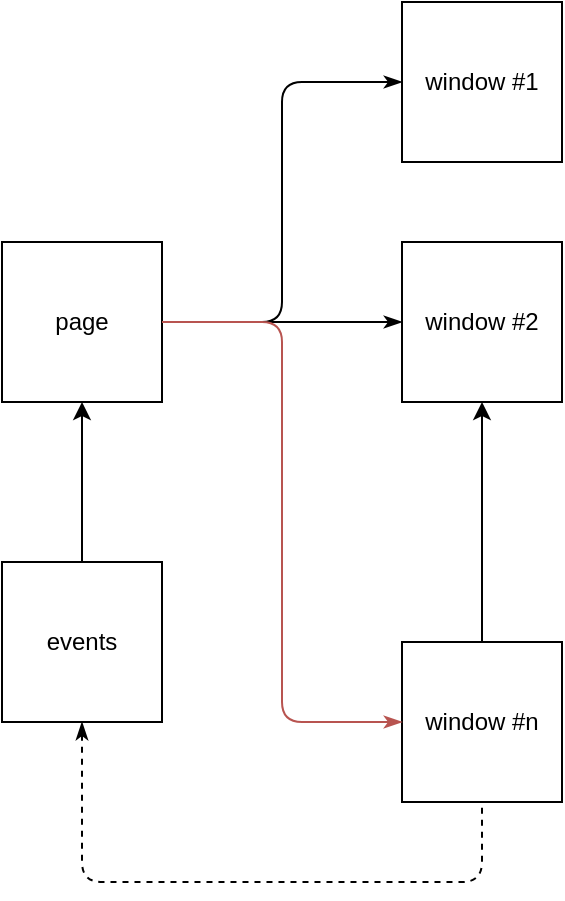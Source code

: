 <mxfile version="12.9.3" type="device" pages="7"><diagram id="G8vcTk5BjUk4kbiIvOx9" name="Page-1"><mxGraphModel dx="1960" dy="856" grid="1" gridSize="10" guides="1" tooltips="1" connect="1" arrows="1" fold="1" page="1" pageScale="1" pageWidth="1169" pageHeight="827" math="0" shadow="0"><root><mxCell id="0"/><mxCell id="1" parent="0"/><mxCell id="JCmR8FdSREj6CjzZf8rz-1" value="page" style="whiteSpace=wrap;html=1;aspect=fixed;" vertex="1" parent="1"><mxGeometry x="80" y="240" width="80" height="80" as="geometry"/></mxCell><mxCell id="JCmR8FdSREj6CjzZf8rz-2" value="window #1" style="whiteSpace=wrap;html=1;aspect=fixed;" vertex="1" parent="1"><mxGeometry x="280" y="120" width="80" height="80" as="geometry"/></mxCell><mxCell id="JCmR8FdSREj6CjzZf8rz-3" value="window #2" style="whiteSpace=wrap;html=1;aspect=fixed;" vertex="1" parent="1"><mxGeometry x="280" y="240" width="80" height="80" as="geometry"/></mxCell><mxCell id="JCmR8FdSREj6CjzZf8rz-4" value="window #n" style="whiteSpace=wrap;html=1;aspect=fixed;" vertex="1" parent="1"><mxGeometry x="280" y="440" width="80" height="80" as="geometry"/></mxCell><mxCell id="JCmR8FdSREj6CjzZf8rz-6" value="" style="endArrow=classicThin;html=1;rounded=1;edgeStyle=orthogonalEdgeStyle;entryX=0;entryY=0.5;entryDx=0;entryDy=0;endFill=1;" edge="1" parent="1" source="JCmR8FdSREj6CjzZf8rz-1" target="JCmR8FdSREj6CjzZf8rz-2"><mxGeometry width="50" height="50" relative="1" as="geometry"><mxPoint x="130" y="410" as="sourcePoint"/><mxPoint x="180" y="360" as="targetPoint"/></mxGeometry></mxCell><mxCell id="JCmR8FdSREj6CjzZf8rz-7" value="" style="endArrow=classicThin;html=1;rounded=1;edgeStyle=orthogonalEdgeStyle;endFill=1;" edge="1" parent="1" source="JCmR8FdSREj6CjzZf8rz-1" target="JCmR8FdSREj6CjzZf8rz-3"><mxGeometry width="50" height="50" relative="1" as="geometry"><mxPoint x="100" y="430" as="sourcePoint"/><mxPoint x="150" y="380" as="targetPoint"/></mxGeometry></mxCell><mxCell id="JCmR8FdSREj6CjzZf8rz-8" value="" style="endArrow=classicThin;html=1;rounded=1;edgeStyle=orthogonalEdgeStyle;entryX=0;entryY=0.5;entryDx=0;entryDy=0;targetPerimeterSpacing=0;fillColor=#f8cecc;strokeColor=#b85450;endFill=1;" edge="1" parent="1" source="JCmR8FdSREj6CjzZf8rz-1" target="JCmR8FdSREj6CjzZf8rz-4"><mxGeometry width="50" height="50" relative="1" as="geometry"><mxPoint x="130" y="440" as="sourcePoint"/><mxPoint x="180" y="390" as="targetPoint"/></mxGeometry></mxCell><mxCell id="JCmR8FdSREj6CjzZf8rz-11" value="" style="endArrow=classic;html=1;" edge="1" parent="1" source="JCmR8FdSREj6CjzZf8rz-4" target="JCmR8FdSREj6CjzZf8rz-3"><mxGeometry width="50" height="50" relative="1" as="geometry"><mxPoint x="490" y="500" as="sourcePoint"/><mxPoint x="540" y="450" as="targetPoint"/></mxGeometry></mxCell><mxCell id="JCmR8FdSREj6CjzZf8rz-12" value="events" style="whiteSpace=wrap;html=1;aspect=fixed;" vertex="1" parent="1"><mxGeometry x="80" y="400" width="80" height="80" as="geometry"/></mxCell><mxCell id="JCmR8FdSREj6CjzZf8rz-13" value="" style="endArrow=classic;html=1;" edge="1" parent="1" source="JCmR8FdSREj6CjzZf8rz-12" target="JCmR8FdSREj6CjzZf8rz-1"><mxGeometry width="50" height="50" relative="1" as="geometry"><mxPoint x="90" y="390" as="sourcePoint"/><mxPoint x="140" y="340" as="targetPoint"/></mxGeometry></mxCell><mxCell id="JCmR8FdSREj6CjzZf8rz-14" value="" style="endArrow=none;dashed=1;html=1;startArrow=classicThin;startFill=1;" edge="1" parent="1" source="JCmR8FdSREj6CjzZf8rz-12" target="JCmR8FdSREj6CjzZf8rz-4"><mxGeometry width="50" height="50" relative="1" as="geometry"><mxPoint x="190" y="630" as="sourcePoint"/><mxPoint x="240" y="580" as="targetPoint"/><Array as="points"><mxPoint x="120" y="560"/><mxPoint x="220" y="560"/><mxPoint x="320" y="560"/></Array></mxGeometry></mxCell></root></mxGraphModel></diagram><diagram id="1nfAGOGAfkArkhDzI4Ms" name="AndroidPage"><mxGraphModel dx="1866" dy="856" grid="1" gridSize="10" guides="1" tooltips="1" connect="1" arrows="1" fold="1" page="1" pageScale="1" pageWidth="1169" pageHeight="827" math="0" shadow="0"><root><mxCell id="OxYrePB3Nzv2EvFs5gno-0"/><mxCell id="OxYrePB3Nzv2EvFs5gno-1" parent="OxYrePB3Nzv2EvFs5gno-0"/><mxCell id="OxYrePB3Nzv2EvFs5gno-10" value="AndroidPage" style="swimlane;fontStyle=1;align=center;verticalAlign=top;childLayout=stackLayout;horizontal=1;startSize=26;horizontalStack=0;resizeParent=1;resizeParentMax=0;resizeLast=0;collapsible=1;marginBottom=0;" vertex="1" parent="OxYrePB3Nzv2EvFs5gno-1"><mxGeometry x="160" y="320" width="160" height="164" as="geometry"/></mxCell><mxCell id="ptaS6VfKsdQTIuskPQrb-10" value="- applicationView" style="text;strokeColor=none;fillColor=none;align=left;verticalAlign=top;spacingLeft=4;spacingRight=4;overflow=hidden;rotatable=0;points=[[0,0.5],[1,0.5]];portConstraint=eastwest;" vertex="1" parent="OxYrePB3Nzv2EvFs5gno-10"><mxGeometry y="26" width="160" height="26" as="geometry"/></mxCell><mxCell id="OxYrePB3Nzv2EvFs5gno-11" value="- projectSettingsForm" style="text;strokeColor=none;fillColor=none;align=left;verticalAlign=top;spacingLeft=4;spacingRight=4;overflow=hidden;rotatable=0;points=[[0,0.5],[1,0.5]];portConstraint=eastwest;" vertex="1" parent="OxYrePB3Nzv2EvFs5gno-10"><mxGeometry y="52" width="160" height="26" as="geometry"/></mxCell><mxCell id="OxYrePB3Nzv2EvFs5gno-25" value="- storeListingView" style="text;strokeColor=none;fillColor=none;align=left;verticalAlign=top;spacingLeft=4;spacingRight=4;overflow=hidden;rotatable=0;points=[[0,0.5],[1,0.5]];portConstraint=eastwest;" vertex="1" parent="OxYrePB3Nzv2EvFs5gno-10"><mxGeometry y="78" width="160" height="26" as="geometry"/></mxCell><mxCell id="OxYrePB3Nzv2EvFs5gno-12" value="" style="line;strokeWidth=1;fillColor=none;align=left;verticalAlign=middle;spacingTop=-1;spacingLeft=3;spacingRight=3;rotatable=0;labelPosition=right;points=[];portConstraint=eastwest;" vertex="1" parent="OxYrePB3Nzv2EvFs5gno-10"><mxGeometry y="104" width="160" height="8" as="geometry"/></mxCell><mxCell id="OxYrePB3Nzv2EvFs5gno-13" value="- onProjectSettings" style="text;strokeColor=none;fillColor=none;align=left;verticalAlign=top;spacingLeft=4;spacingRight=4;overflow=hidden;rotatable=0;points=[[0,0.5],[1,0.5]];portConstraint=eastwest;" vertex="1" parent="OxYrePB3Nzv2EvFs5gno-10"><mxGeometry y="112" width="160" height="26" as="geometry"/></mxCell><mxCell id="OxYrePB3Nzv2EvFs5gno-15" value="- onStoreListing" style="text;strokeColor=none;fillColor=none;align=left;verticalAlign=top;spacingLeft=4;spacingRight=4;overflow=hidden;rotatable=0;points=[[0,0.5],[1,0.5]];portConstraint=eastwest;" vertex="1" parent="OxYrePB3Nzv2EvFs5gno-10"><mxGeometry y="138" width="160" height="26" as="geometry"/></mxCell><mxCell id="OxYrePB3Nzv2EvFs5gno-14" value="Extends" style="endArrow=block;endSize=16;endFill=0;html=1;" edge="1" parent="OxYrePB3Nzv2EvFs5gno-1" source="OxYrePB3Nzv2EvFs5gno-10" target="OxYrePB3Nzv2EvFs5gno-2"><mxGeometry width="160" relative="1" as="geometry"><mxPoint x="390" y="500" as="sourcePoint"/><mxPoint x="550" y="500" as="targetPoint"/></mxGeometry></mxCell><mxCell id="OxYrePB3Nzv2EvFs5gno-24" value="1" style="endArrow=open;html=1;endSize=12;startArrow=diamondThin;startSize=14;startFill=1;edgeStyle=orthogonalEdgeStyle;align=left;verticalAlign=bottom;" edge="1" parent="OxYrePB3Nzv2EvFs5gno-1" source="OxYrePB3Nzv2EvFs5gno-11" target="OxYrePB3Nzv2EvFs5gno-16"><mxGeometry x="-1" y="3" relative="1" as="geometry"><mxPoint x="370" y="460" as="sourcePoint"/><mxPoint x="530" y="460" as="targetPoint"/></mxGeometry></mxCell><mxCell id="OxYrePB3Nzv2EvFs5gno-26" value="1" style="endArrow=open;html=1;endSize=12;startArrow=diamondThin;startSize=14;startFill=1;edgeStyle=orthogonalEdgeStyle;align=left;verticalAlign=bottom;entryX=0;entryY=0.5;entryDx=0;entryDy=0;" edge="1" parent="OxYrePB3Nzv2EvFs5gno-1" source="OxYrePB3Nzv2EvFs5gno-25" target="OxYrePB3Nzv2EvFs5gno-21"><mxGeometry x="-1" y="3" relative="1" as="geometry"><mxPoint x="200" y="560" as="sourcePoint"/><mxPoint x="360" y="560" as="targetPoint"/><Array as="points"><mxPoint x="360" y="411"/><mxPoint x="360" y="559"/></Array></mxGeometry></mxCell><mxCell id="OxYrePB3Nzv2EvFs5gno-27" value="1" style="endArrow=open;html=1;endSize=12;startArrow=diamondThin;startSize=14;startFill=1;edgeStyle=orthogonalEdgeStyle;align=left;verticalAlign=bottom;" edge="1" parent="OxYrePB3Nzv2EvFs5gno-1" source="OxYrePB3Nzv2EvFs5gno-3" target="OxYrePB3Nzv2EvFs5gno-6"><mxGeometry x="-1" y="3" relative="1" as="geometry"><mxPoint x="330" y="240" as="sourcePoint"/><mxPoint x="490" y="240" as="targetPoint"/></mxGeometry></mxCell><mxCell id="ptaS6VfKsdQTIuskPQrb-4" value="Extends" style="endArrow=block;endSize=16;endFill=0;html=1;" edge="1" parent="OxYrePB3Nzv2EvFs5gno-1" source="OxYrePB3Nzv2EvFs5gno-16" target="ptaS6VfKsdQTIuskPQrb-0"><mxGeometry width="160" relative="1" as="geometry"><mxPoint x="370" y="620" as="sourcePoint"/><mxPoint x="530" y="620" as="targetPoint"/></mxGeometry></mxCell><mxCell id="ptaS6VfKsdQTIuskPQrb-5" value="Extends" style="endArrow=block;endSize=16;endFill=0;html=1;" edge="1" parent="OxYrePB3Nzv2EvFs5gno-1" source="OxYrePB3Nzv2EvFs5gno-20" target="ptaS6VfKsdQTIuskPQrb-0"><mxGeometry width="160" relative="1" as="geometry"><mxPoint x="370" y="680" as="sourcePoint"/><mxPoint x="530" y="680" as="targetPoint"/></mxGeometry></mxCell><mxCell id="ptaS6VfKsdQTIuskPQrb-11" value="Extends" style="endArrow=block;endSize=16;endFill=0;html=1;" edge="1" parent="OxYrePB3Nzv2EvFs5gno-1" source="ptaS6VfKsdQTIuskPQrb-6" target="ptaS6VfKsdQTIuskPQrb-0"><mxGeometry width="160" relative="1" as="geometry"><mxPoint x="190" y="760" as="sourcePoint"/><mxPoint x="350" y="760" as="targetPoint"/></mxGeometry></mxCell><mxCell id="OxYrePB3Nzv2EvFs5gno-20" value="StoreListingView" style="swimlane;fontStyle=1;align=center;verticalAlign=top;childLayout=stackLayout;horizontal=1;startSize=26;horizontalStack=0;resizeParent=1;resizeParentMax=0;resizeLast=0;collapsible=1;marginBottom=0;" vertex="1" parent="OxYrePB3Nzv2EvFs5gno-1"><mxGeometry x="480" y="520" width="160" height="86" as="geometry"/></mxCell><mxCell id="OxYrePB3Nzv2EvFs5gno-21" value="+ field: type" style="text;strokeColor=none;fillColor=none;align=left;verticalAlign=top;spacingLeft=4;spacingRight=4;overflow=hidden;rotatable=0;points=[[0,0.5],[1,0.5]];portConstraint=eastwest;" vertex="1" parent="OxYrePB3Nzv2EvFs5gno-20"><mxGeometry y="26" width="160" height="26" as="geometry"/></mxCell><mxCell id="OxYrePB3Nzv2EvFs5gno-22" value="" style="line;strokeWidth=1;fillColor=none;align=left;verticalAlign=middle;spacingTop=-1;spacingLeft=3;spacingRight=3;rotatable=0;labelPosition=right;points=[];portConstraint=eastwest;" vertex="1" parent="OxYrePB3Nzv2EvFs5gno-20"><mxGeometry y="52" width="160" height="8" as="geometry"/></mxCell><mxCell id="OxYrePB3Nzv2EvFs5gno-23" value="+ method(type): type" style="text;strokeColor=none;fillColor=none;align=left;verticalAlign=top;spacingLeft=4;spacingRight=4;overflow=hidden;rotatable=0;points=[[0,0.5],[1,0.5]];portConstraint=eastwest;" vertex="1" parent="OxYrePB3Nzv2EvFs5gno-20"><mxGeometry y="60" width="160" height="26" as="geometry"/></mxCell><mxCell id="OxYrePB3Nzv2EvFs5gno-16" value="ProjectSettingsForm" style="swimlane;fontStyle=1;align=center;verticalAlign=top;childLayout=stackLayout;horizontal=1;startSize=26;horizontalStack=0;resizeParent=1;resizeParentMax=0;resizeLast=0;collapsible=1;marginBottom=0;" vertex="1" parent="OxYrePB3Nzv2EvFs5gno-1"><mxGeometry x="480" y="398" width="160" height="86" as="geometry"/></mxCell><mxCell id="OxYrePB3Nzv2EvFs5gno-17" value="+ field: type" style="text;strokeColor=none;fillColor=none;align=left;verticalAlign=top;spacingLeft=4;spacingRight=4;overflow=hidden;rotatable=0;points=[[0,0.5],[1,0.5]];portConstraint=eastwest;" vertex="1" parent="OxYrePB3Nzv2EvFs5gno-16"><mxGeometry y="26" width="160" height="26" as="geometry"/></mxCell><mxCell id="OxYrePB3Nzv2EvFs5gno-18" value="" style="line;strokeWidth=1;fillColor=none;align=left;verticalAlign=middle;spacingTop=-1;spacingLeft=3;spacingRight=3;rotatable=0;labelPosition=right;points=[];portConstraint=eastwest;" vertex="1" parent="OxYrePB3Nzv2EvFs5gno-16"><mxGeometry y="52" width="160" height="8" as="geometry"/></mxCell><mxCell id="OxYrePB3Nzv2EvFs5gno-19" value="+ method(type): type" style="text;strokeColor=none;fillColor=none;align=left;verticalAlign=top;spacingLeft=4;spacingRight=4;overflow=hidden;rotatable=0;points=[[0,0.5],[1,0.5]];portConstraint=eastwest;" vertex="1" parent="OxYrePB3Nzv2EvFs5gno-16"><mxGeometry y="60" width="160" height="26" as="geometry"/></mxCell><mxCell id="ptaS6VfKsdQTIuskPQrb-6" value="ApplicationView" style="swimlane;fontStyle=1;align=center;verticalAlign=top;childLayout=stackLayout;horizontal=1;startSize=26;horizontalStack=0;resizeParent=1;resizeParentMax=0;resizeLast=0;collapsible=1;marginBottom=0;" vertex="1" parent="OxYrePB3Nzv2EvFs5gno-1"><mxGeometry x="480" y="280" width="160" height="86" as="geometry"/></mxCell><mxCell id="ptaS6VfKsdQTIuskPQrb-7" value="+ field: type" style="text;strokeColor=none;fillColor=none;align=left;verticalAlign=top;spacingLeft=4;spacingRight=4;overflow=hidden;rotatable=0;points=[[0,0.5],[1,0.5]];portConstraint=eastwest;" vertex="1" parent="ptaS6VfKsdQTIuskPQrb-6"><mxGeometry y="26" width="160" height="26" as="geometry"/></mxCell><mxCell id="ptaS6VfKsdQTIuskPQrb-8" value="" style="line;strokeWidth=1;fillColor=none;align=left;verticalAlign=middle;spacingTop=-1;spacingLeft=3;spacingRight=3;rotatable=0;labelPosition=right;points=[];portConstraint=eastwest;" vertex="1" parent="ptaS6VfKsdQTIuskPQrb-6"><mxGeometry y="52" width="160" height="8" as="geometry"/></mxCell><mxCell id="ptaS6VfKsdQTIuskPQrb-9" value="+ method(type): type" style="text;strokeColor=none;fillColor=none;align=left;verticalAlign=top;spacingLeft=4;spacingRight=4;overflow=hidden;rotatable=0;points=[[0,0.5],[1,0.5]];portConstraint=eastwest;" vertex="1" parent="ptaS6VfKsdQTIuskPQrb-6"><mxGeometry y="60" width="160" height="26" as="geometry"/></mxCell><mxCell id="ptaS6VfKsdQTIuskPQrb-12" value="1" style="endArrow=open;html=1;endSize=12;startArrow=diamondThin;startSize=14;startFill=1;edgeStyle=orthogonalEdgeStyle;align=left;verticalAlign=bottom;" edge="1" parent="OxYrePB3Nzv2EvFs5gno-1" source="ptaS6VfKsdQTIuskPQrb-10" target="ptaS6VfKsdQTIuskPQrb-6"><mxGeometry x="-1" y="3" relative="1" as="geometry"><mxPoint x="220" y="690" as="sourcePoint"/><mxPoint x="380" y="690" as="targetPoint"/></mxGeometry></mxCell><mxCell id="OxYrePB3Nzv2EvFs5gno-2" value="Page" style="swimlane;fontStyle=1;align=center;verticalAlign=top;childLayout=stackLayout;horizontal=1;startSize=26;horizontalStack=0;resizeParent=1;resizeParentMax=0;resizeLast=0;collapsible=1;marginBottom=0;" vertex="1" parent="OxYrePB3Nzv2EvFs5gno-1"><mxGeometry x="160" y="80" width="160" height="138" as="geometry"/></mxCell><mxCell id="ptaS6VfKsdQTIuskPQrb-16" value="# views" style="text;strokeColor=none;fillColor=none;align=left;verticalAlign=top;spacingLeft=4;spacingRight=4;overflow=hidden;rotatable=0;points=[[0,0.5],[1,0.5]];portConstraint=eastwest;" vertex="1" parent="OxYrePB3Nzv2EvFs5gno-2"><mxGeometry y="26" width="160" height="26" as="geometry"/></mxCell><mxCell id="OxYrePB3Nzv2EvFs5gno-3" value="# sidebar" style="text;strokeColor=none;fillColor=none;align=left;verticalAlign=top;spacingLeft=4;spacingRight=4;overflow=hidden;rotatable=0;points=[[0,0.5],[1,0.5]];portConstraint=eastwest;" vertex="1" parent="OxYrePB3Nzv2EvFs5gno-2"><mxGeometry y="52" width="160" height="26" as="geometry"/></mxCell><mxCell id="OxYrePB3Nzv2EvFs5gno-4" value="" style="line;strokeWidth=1;fillColor=none;align=left;verticalAlign=middle;spacingTop=-1;spacingLeft=3;spacingRight=3;rotatable=0;labelPosition=right;points=[];portConstraint=eastwest;" vertex="1" parent="OxYrePB3Nzv2EvFs5gno-2"><mxGeometry y="78" width="160" height="8" as="geometry"/></mxCell><mxCell id="OxYrePB3Nzv2EvFs5gno-5" value="# onLoad" style="text;strokeColor=none;fillColor=none;align=left;verticalAlign=top;spacingLeft=4;spacingRight=4;overflow=hidden;rotatable=0;points=[[0,0.5],[1,0.5]];portConstraint=eastwest;" vertex="1" parent="OxYrePB3Nzv2EvFs5gno-2"><mxGeometry y="86" width="160" height="26" as="geometry"/></mxCell><mxCell id="ptaS6VfKsdQTIuskPQrb-17" value="# onUnload()" style="text;strokeColor=none;fillColor=none;align=left;verticalAlign=top;spacingLeft=4;spacingRight=4;overflow=hidden;rotatable=0;points=[[0,0.5],[1,0.5]];portConstraint=eastwest;" vertex="1" parent="OxYrePB3Nzv2EvFs5gno-2"><mxGeometry y="112" width="160" height="26" as="geometry"/></mxCell><mxCell id="OxYrePB3Nzv2EvFs5gno-6" value="Sidebar" style="swimlane;fontStyle=1;align=center;verticalAlign=top;childLayout=stackLayout;horizontal=1;startSize=26;horizontalStack=0;resizeParent=1;resizeParentMax=0;resizeLast=0;collapsible=1;marginBottom=0;" vertex="1" parent="OxYrePB3Nzv2EvFs5gno-1"><mxGeometry x="480" y="40" width="160" height="112" as="geometry"/></mxCell><mxCell id="OxYrePB3Nzv2EvFs5gno-7" value="+ field: type" style="text;strokeColor=none;fillColor=none;align=left;verticalAlign=top;spacingLeft=4;spacingRight=4;overflow=hidden;rotatable=0;points=[[0,0.5],[1,0.5]];portConstraint=eastwest;" vertex="1" parent="OxYrePB3Nzv2EvFs5gno-6"><mxGeometry y="26" width="160" height="26" as="geometry"/></mxCell><mxCell id="OxYrePB3Nzv2EvFs5gno-8" value="" style="line;strokeWidth=1;fillColor=none;align=left;verticalAlign=middle;spacingTop=-1;spacingLeft=3;spacingRight=3;rotatable=0;labelPosition=right;points=[];portConstraint=eastwest;" vertex="1" parent="OxYrePB3Nzv2EvFs5gno-6"><mxGeometry y="52" width="160" height="8" as="geometry"/></mxCell><mxCell id="OxYrePB3Nzv2EvFs5gno-28" value="+ on(event, listener, scope)" style="text;strokeColor=none;fillColor=none;align=left;verticalAlign=top;spacingLeft=4;spacingRight=4;overflow=hidden;rotatable=0;points=[[0,0.5],[1,0.5]];portConstraint=eastwest;" vertex="1" parent="OxYrePB3Nzv2EvFs5gno-6"><mxGeometry y="60" width="160" height="26" as="geometry"/></mxCell><mxCell id="OxYrePB3Nzv2EvFs5gno-9" value="+ setObject(object)" style="text;strokeColor=none;fillColor=none;align=left;verticalAlign=top;spacingLeft=4;spacingRight=4;overflow=hidden;rotatable=0;points=[[0,0.5],[1,0.5]];portConstraint=eastwest;" vertex="1" parent="OxYrePB3Nzv2EvFs5gno-6"><mxGeometry y="86" width="160" height="26" as="geometry"/></mxCell><mxCell id="ptaS6VfKsdQTIuskPQrb-0" value="View" style="swimlane;fontStyle=1;align=center;verticalAlign=top;childLayout=stackLayout;horizontal=1;startSize=26;horizontalStack=0;resizeParent=1;resizeParentMax=0;resizeLast=0;collapsible=1;marginBottom=0;" vertex="1" parent="OxYrePB3Nzv2EvFs5gno-1"><mxGeometry x="760" y="366" width="160" height="164" as="geometry"/></mxCell><mxCell id="ptaS6VfKsdQTIuskPQrb-1" value="+ field: type" style="text;strokeColor=none;fillColor=none;align=left;verticalAlign=top;spacingLeft=4;spacingRight=4;overflow=hidden;rotatable=0;points=[[0,0.5],[1,0.5]];portConstraint=eastwest;" vertex="1" parent="ptaS6VfKsdQTIuskPQrb-0"><mxGeometry y="26" width="160" height="26" as="geometry"/></mxCell><mxCell id="ptaS6VfKsdQTIuskPQrb-2" value="" style="line;strokeWidth=1;fillColor=none;align=left;verticalAlign=middle;spacingTop=-1;spacingLeft=3;spacingRight=3;rotatable=0;labelPosition=right;points=[];portConstraint=eastwest;" vertex="1" parent="ptaS6VfKsdQTIuskPQrb-0"><mxGeometry y="52" width="160" height="8" as="geometry"/></mxCell><mxCell id="ptaS6VfKsdQTIuskPQrb-3" value="+ onCreate(page)" style="text;strokeColor=none;fillColor=none;align=left;verticalAlign=top;spacingLeft=4;spacingRight=4;overflow=hidden;rotatable=0;points=[[0,0.5],[1,0.5]];portConstraint=eastwest;" vertex="1" parent="ptaS6VfKsdQTIuskPQrb-0"><mxGeometry y="60" width="160" height="26" as="geometry"/></mxCell><mxCell id="ptaS6VfKsdQTIuskPQrb-13" value="+ onDestroy(page)" style="text;strokeColor=none;fillColor=none;align=left;verticalAlign=top;spacingLeft=4;spacingRight=4;overflow=hidden;rotatable=0;points=[[0,0.5],[1,0.5]];portConstraint=eastwest;" vertex="1" parent="ptaS6VfKsdQTIuskPQrb-0"><mxGeometry y="86" width="160" height="26" as="geometry"/></mxCell><mxCell id="ptaS6VfKsdQTIuskPQrb-15" value="+ onPause()" style="text;strokeColor=none;fillColor=none;align=left;verticalAlign=top;spacingLeft=4;spacingRight=4;overflow=hidden;rotatable=0;points=[[0,0.5],[1,0.5]];portConstraint=eastwest;" vertex="1" parent="ptaS6VfKsdQTIuskPQrb-0"><mxGeometry y="112" width="160" height="26" as="geometry"/></mxCell><mxCell id="ptaS6VfKsdQTIuskPQrb-14" value="+ onResume()" style="text;strokeColor=none;fillColor=none;align=left;verticalAlign=top;spacingLeft=4;spacingRight=4;overflow=hidden;rotatable=0;points=[[0,0.5],[1,0.5]];portConstraint=eastwest;" vertex="1" parent="ptaS6VfKsdQTIuskPQrb-0"><mxGeometry y="138" width="160" height="26" as="geometry"/></mxCell></root></mxGraphModel></diagram><diagram id="JZTbdQCpxXWG3SVaPBXq" name="Template"><mxGraphModel dx="1866" dy="856" grid="1" gridSize="10" guides="1" tooltips="1" connect="1" arrows="1" fold="1" page="1" pageScale="1" pageWidth="1169" pageHeight="827" math="0" shadow="0"><root><mxCell id="YehwHi8XUBwLqJTLHgFu-0"/><mxCell id="YehwHi8XUBwLqJTLHgFu-1" parent="YehwHi8XUBwLqJTLHgFu-0"/><mxCell id="YehwHi8XUBwLqJTLHgFu-6" value="«interface»&lt;br&gt;&lt;b&gt;Sidebar&lt;/b&gt;" style="html=1;" vertex="1" parent="YehwHi8XUBwLqJTLHgFu-1"><mxGeometry x="360" y="70" width="110" height="50" as="geometry"/></mxCell><mxCell id="YehwHi8XUBwLqJTLHgFu-7" value="«interface»&lt;br&gt;&lt;b&gt;Body&lt;/b&gt;" style="html=1;" vertex="1" parent="YehwHi8XUBwLqJTLHgFu-1"><mxGeometry x="360" y="230" width="110" height="50" as="geometry"/></mxCell><mxCell id="YehwHi8XUBwLqJTLHgFu-8" value="1" style="endArrow=open;html=1;endSize=12;startArrow=diamondThin;startSize=14;startFill=1;edgeStyle=orthogonalEdgeStyle;align=left;verticalAlign=bottom;" edge="1" parent="YehwHi8XUBwLqJTLHgFu-1" source="YehwHi8XUBwLqJTLHgFu-3" target="YehwHi8XUBwLqJTLHgFu-6"><mxGeometry x="-1" y="3" relative="1" as="geometry"><mxPoint x="200" y="320" as="sourcePoint"/><mxPoint x="360" y="320" as="targetPoint"/></mxGeometry></mxCell><mxCell id="YehwHi8XUBwLqJTLHgFu-9" value="1" style="endArrow=open;html=1;endSize=12;startArrow=diamondThin;startSize=14;startFill=1;edgeStyle=orthogonalEdgeStyle;align=left;verticalAlign=bottom;" edge="1" parent="YehwHi8XUBwLqJTLHgFu-1" source="YehwHi8XUBwLqJTLHgFu-4" target="YehwHi8XUBwLqJTLHgFu-7"><mxGeometry x="-1" y="3" relative="1" as="geometry"><mxPoint x="200" y="360" as="sourcePoint"/><mxPoint x="360" y="360" as="targetPoint"/></mxGeometry></mxCell><mxCell id="YehwHi8XUBwLqJTLHgFu-2" value="Template" style="swimlane;fontStyle=0;childLayout=stackLayout;horizontal=1;startSize=26;fillColor=none;horizontalStack=0;resizeParent=1;resizeParentMax=0;resizeLast=0;collapsible=1;marginBottom=0;" vertex="1" parent="YehwHi8XUBwLqJTLHgFu-1"><mxGeometry x="140" y="120" width="140" height="78" as="geometry"/></mxCell><mxCell id="YehwHi8XUBwLqJTLHgFu-3" value="# sidebar" style="text;strokeColor=none;fillColor=none;align=left;verticalAlign=top;spacingLeft=4;spacingRight=4;overflow=hidden;rotatable=0;points=[[0,0.5],[1,0.5]];portConstraint=eastwest;" vertex="1" parent="YehwHi8XUBwLqJTLHgFu-2"><mxGeometry y="26" width="140" height="26" as="geometry"/></mxCell><mxCell id="YehwHi8XUBwLqJTLHgFu-4" value="# body" style="text;strokeColor=none;fillColor=none;align=left;verticalAlign=top;spacingLeft=4;spacingRight=4;overflow=hidden;rotatable=0;points=[[0,0.5],[1,0.5]];portConstraint=eastwest;" vertex="1" parent="YehwHi8XUBwLqJTLHgFu-2"><mxGeometry y="52" width="140" height="26" as="geometry"/></mxCell></root></mxGraphModel></diagram><diagram id="1KB83sNK44WvKTg0NLPh" name="Page"><mxGraphModel dx="1960" dy="856" grid="1" gridSize="10" guides="1" tooltips="1" connect="1" arrows="1" fold="1" page="1" pageScale="1" pageWidth="1169" pageHeight="827" math="0" shadow="0"><root><mxCell id="tlzdDHAPzeA1tjZkjTIq-0"/><mxCell id="tlzdDHAPzeA1tjZkjTIq-1" parent="tlzdDHAPzeA1tjZkjTIq-0"/><mxCell id="tlzdDHAPzeA1tjZkjTIq-2" value="Page" style="swimlane;fontStyle=1;align=center;verticalAlign=top;childLayout=stackLayout;horizontal=1;startSize=26;horizontalStack=0;resizeParent=1;resizeParentMax=0;resizeLast=0;collapsible=1;marginBottom=0;" vertex="1" parent="tlzdDHAPzeA1tjZkjTIq-1"><mxGeometry x="320" y="160" width="160" height="112" as="geometry"/></mxCell><mxCell id="tlzdDHAPzeA1tjZkjTIq-16" value="- windows" style="text;strokeColor=none;fillColor=none;align=left;verticalAlign=top;spacingLeft=4;spacingRight=4;overflow=hidden;rotatable=0;points=[[0,0.5],[1,0.5]];portConstraint=eastwest;" vertex="1" parent="tlzdDHAPzeA1tjZkjTIq-2"><mxGeometry y="26" width="160" height="26" as="geometry"/></mxCell><mxCell id="tlzdDHAPzeA1tjZkjTIq-3" value="+ events" style="text;strokeColor=none;fillColor=none;align=left;verticalAlign=top;spacingLeft=4;spacingRight=4;overflow=hidden;rotatable=0;points=[[0,0.5],[1,0.5]];portConstraint=eastwest;" vertex="1" parent="tlzdDHAPzeA1tjZkjTIq-2"><mxGeometry y="52" width="160" height="26" as="geometry"/></mxCell><mxCell id="tlzdDHAPzeA1tjZkjTIq-4" value="" style="line;strokeWidth=1;fillColor=none;align=left;verticalAlign=middle;spacingTop=-1;spacingLeft=3;spacingRight=3;rotatable=0;labelPosition=right;points=[];portConstraint=eastwest;" vertex="1" parent="tlzdDHAPzeA1tjZkjTIq-2"><mxGeometry y="78" width="160" height="8" as="geometry"/></mxCell><mxCell id="tlzdDHAPzeA1tjZkjTIq-5" value="+ method(type): type" style="text;strokeColor=none;fillColor=none;align=left;verticalAlign=top;spacingLeft=4;spacingRight=4;overflow=hidden;rotatable=0;points=[[0,0.5],[1,0.5]];portConstraint=eastwest;" vertex="1" parent="tlzdDHAPzeA1tjZkjTIq-2"><mxGeometry y="86" width="160" height="26" as="geometry"/></mxCell><mxCell id="tlzdDHAPzeA1tjZkjTIq-10" value="Window" style="swimlane;fontStyle=1;align=center;verticalAlign=top;childLayout=stackLayout;horizontal=1;startSize=26;horizontalStack=0;resizeParent=1;resizeParentMax=0;resizeLast=0;collapsible=1;marginBottom=0;" vertex="1" parent="tlzdDHAPzeA1tjZkjTIq-1"><mxGeometry x="560" y="160" width="160" height="86" as="geometry"/></mxCell><mxCell id="tlzdDHAPzeA1tjZkjTIq-11" value="- page" style="text;strokeColor=none;fillColor=none;align=left;verticalAlign=top;spacingLeft=4;spacingRight=4;overflow=hidden;rotatable=0;points=[[0,0.5],[1,0.5]];portConstraint=eastwest;" vertex="1" parent="tlzdDHAPzeA1tjZkjTIq-10"><mxGeometry y="26" width="160" height="26" as="geometry"/></mxCell><mxCell id="tlzdDHAPzeA1tjZkjTIq-12" value="" style="line;strokeWidth=1;fillColor=none;align=left;verticalAlign=middle;spacingTop=-1;spacingLeft=3;spacingRight=3;rotatable=0;labelPosition=right;points=[];portConstraint=eastwest;" vertex="1" parent="tlzdDHAPzeA1tjZkjTIq-10"><mxGeometry y="52" width="160" height="8" as="geometry"/></mxCell><mxCell id="tlzdDHAPzeA1tjZkjTIq-13" value="+ method(type): type" style="text;strokeColor=none;fillColor=none;align=left;verticalAlign=top;spacingLeft=4;spacingRight=4;overflow=hidden;rotatable=0;points=[[0,0.5],[1,0.5]];portConstraint=eastwest;" vertex="1" parent="tlzdDHAPzeA1tjZkjTIq-10"><mxGeometry y="60" width="160" height="26" as="geometry"/></mxCell><mxCell id="tlzdDHAPzeA1tjZkjTIq-14" value="1" style="endArrow=open;html=1;endSize=12;startArrow=diamondThin;startSize=14;startFill=1;edgeStyle=orthogonalEdgeStyle;align=left;verticalAlign=bottom;" edge="1" parent="tlzdDHAPzeA1tjZkjTIq-1" source="tlzdDHAPzeA1tjZkjTIq-3" target="tlzdDHAPzeA1tjZkjTIq-6"><mxGeometry x="-1" y="3" relative="1" as="geometry"><mxPoint x="440" y="450" as="sourcePoint"/><mxPoint x="600" y="450" as="targetPoint"/></mxGeometry></mxCell><mxCell id="tlzdDHAPzeA1tjZkjTIq-17" value="1" style="endArrow=open;html=1;endSize=12;startArrow=diamondThin;startSize=14;startFill=1;edgeStyle=orthogonalEdgeStyle;align=left;verticalAlign=bottom;" edge="1" parent="tlzdDHAPzeA1tjZkjTIq-1" source="tlzdDHAPzeA1tjZkjTIq-16" target="tlzdDHAPzeA1tjZkjTIq-10"><mxGeometry x="-1" y="3" relative="1" as="geometry"><mxPoint x="470" y="480" as="sourcePoint"/><mxPoint x="630" y="480" as="targetPoint"/></mxGeometry></mxCell><mxCell id="tlzdDHAPzeA1tjZkjTIq-6" value="CustomEvents" style="swimlane;fontStyle=1;align=center;verticalAlign=top;childLayout=stackLayout;horizontal=1;startSize=26;horizontalStack=0;resizeParent=1;resizeParentMax=0;resizeLast=0;collapsible=1;marginBottom=0;" vertex="1" parent="tlzdDHAPzeA1tjZkjTIq-1"><mxGeometry x="40" y="160" width="200" height="268" as="geometry"/></mxCell><mxCell id="tlzdDHAPzeA1tjZkjTIq-7" value="+ field: type" style="text;strokeColor=none;fillColor=none;align=left;verticalAlign=top;spacingLeft=4;spacingRight=4;overflow=hidden;rotatable=0;points=[[0,0.5],[1,0.5]];portConstraint=eastwest;" vertex="1" parent="tlzdDHAPzeA1tjZkjTIq-6"><mxGeometry y="26" width="200" height="26" as="geometry"/></mxCell><mxCell id="tlzdDHAPzeA1tjZkjTIq-8" value="" style="line;strokeWidth=1;fillColor=none;align=left;verticalAlign=middle;spacingTop=-1;spacingLeft=3;spacingRight=3;rotatable=0;labelPosition=right;points=[];portConstraint=eastwest;" vertex="1" parent="tlzdDHAPzeA1tjZkjTIq-6"><mxGeometry y="52" width="200" height="8" as="geometry"/></mxCell><mxCell id="tlzdDHAPzeA1tjZkjTIq-9" value="+ register(types)" style="text;strokeColor=none;fillColor=none;align=left;verticalAlign=top;spacingLeft=4;spacingRight=4;overflow=hidden;rotatable=0;points=[[0,0.5],[1,0.5]];portConstraint=eastwest;" vertex="1" parent="tlzdDHAPzeA1tjZkjTIq-6"><mxGeometry y="60" width="200" height="26" as="geometry"/></mxCell><mxCell id="tlzdDHAPzeA1tjZkjTIq-18" value="+ unregister(types)" style="text;strokeColor=none;fillColor=none;align=left;verticalAlign=top;spacingLeft=4;spacingRight=4;overflow=hidden;rotatable=0;points=[[0,0.5],[1,0.5]];portConstraint=eastwest;" vertex="1" parent="tlzdDHAPzeA1tjZkjTIq-6"><mxGeometry y="86" width="200" height="26" as="geometry"/></mxCell><mxCell id="tlzdDHAPzeA1tjZkjTIq-19" value="+ addListener(type, listener)" style="text;strokeColor=none;fillColor=none;align=left;verticalAlign=top;spacingLeft=4;spacingRight=4;overflow=hidden;rotatable=0;points=[[0,0.5],[1,0.5]];portConstraint=eastwest;" vertex="1" parent="tlzdDHAPzeA1tjZkjTIq-6"><mxGeometry y="112" width="200" height="26" as="geometry"/></mxCell><mxCell id="tlzdDHAPzeA1tjZkjTIq-20" value="+ removeListener(type, listener)" style="text;strokeColor=none;fillColor=none;align=left;verticalAlign=top;spacingLeft=4;spacingRight=4;overflow=hidden;rotatable=0;points=[[0,0.5],[1,0.5]];portConstraint=eastwest;" vertex="1" parent="tlzdDHAPzeA1tjZkjTIq-6"><mxGeometry y="138" width="200" height="26" as="geometry"/></mxCell><mxCell id="tlzdDHAPzeA1tjZkjTIq-21" value="+ removeAllListeners(types)" style="text;strokeColor=none;fillColor=none;align=left;verticalAlign=top;spacingLeft=4;spacingRight=4;overflow=hidden;rotatable=0;points=[[0,0.5],[1,0.5]];portConstraint=eastwest;" vertex="1" parent="tlzdDHAPzeA1tjZkjTIq-6"><mxGeometry y="164" width="200" height="26" as="geometry"/></mxCell><mxCell id="tlzdDHAPzeA1tjZkjTIq-22" value="+ hasType(type)" style="text;strokeColor=none;fillColor=none;align=left;verticalAlign=top;spacingLeft=4;spacingRight=4;overflow=hidden;rotatable=0;points=[[0,0.5],[1,0.5]];portConstraint=eastwest;" vertex="1" parent="tlzdDHAPzeA1tjZkjTIq-6"><mxGeometry y="190" width="200" height="26" as="geometry"/></mxCell><mxCell id="tlzdDHAPzeA1tjZkjTIq-23" value="+ hasListener(type)" style="text;strokeColor=none;fillColor=none;align=left;verticalAlign=top;spacingLeft=4;spacingRight=4;overflow=hidden;rotatable=0;points=[[0,0.5],[1,0.5]];portConstraint=eastwest;" vertex="1" parent="tlzdDHAPzeA1tjZkjTIq-6"><mxGeometry y="216" width="200" height="26" as="geometry"/></mxCell><mxCell id="tlzdDHAPzeA1tjZkjTIq-24" value="+ fire(type)" style="text;strokeColor=none;fillColor=none;align=left;verticalAlign=top;spacingLeft=4;spacingRight=4;overflow=hidden;rotatable=0;points=[[0,0.5],[1,0.5]];portConstraint=eastwest;" vertex="1" parent="tlzdDHAPzeA1tjZkjTIq-6"><mxGeometry y="242" width="200" height="26" as="geometry"/></mxCell></root></mxGraphModel></diagram><diagram id="llKlH6M8fR--URHelIw7" name="WorkspacePage"><mxGraphModel dx="1960" dy="856" grid="1" gridSize="10" guides="1" tooltips="1" connect="1" arrows="1" fold="1" page="1" pageScale="1" pageWidth="1169" pageHeight="827" math="0" shadow="0"><root><mxCell id="DAhsMBjTuq-gCQNZl9N4-0"/><mxCell id="DAhsMBjTuq-gCQNZl9N4-1" parent="DAhsMBjTuq-gCQNZl9N4-0"/><mxCell id="DAhsMBjTuq-gCQNZl9N4-30" value="1" style="endArrow=open;html=1;endSize=12;startArrow=diamondThin;startSize=14;startFill=1;edgeStyle=orthogonalEdgeStyle;align=left;verticalAlign=bottom;" edge="1" parent="DAhsMBjTuq-gCQNZl9N4-1" source="DAhsMBjTuq-gCQNZl9N4-6" target="DAhsMBjTuq-gCQNZl9N4-2"><mxGeometry x="-1" y="3" relative="1" as="geometry"><mxPoint x="100" y="460" as="sourcePoint"/><mxPoint x="260" y="460" as="targetPoint"/><Array as="points"><mxPoint x="400" y="323"/><mxPoint x="400" y="243"/></Array></mxGeometry></mxCell><mxCell id="DAhsMBjTuq-gCQNZl9N4-31" value="1" style="endArrow=open;html=1;endSize=12;startArrow=diamondThin;startSize=14;startFill=1;edgeStyle=orthogonalEdgeStyle;align=left;verticalAlign=bottom;" edge="1" parent="DAhsMBjTuq-gCQNZl9N4-1" source="DAhsMBjTuq-gCQNZl9N4-6" target="DAhsMBjTuq-gCQNZl9N4-10"><mxGeometry x="-1" y="3" relative="1" as="geometry"><mxPoint x="90" y="520" as="sourcePoint"/><mxPoint x="250" y="520" as="targetPoint"/><Array as="points"><mxPoint x="360" y="323"/><mxPoint x="360" y="403"/></Array></mxGeometry></mxCell><mxCell id="DAhsMBjTuq-gCQNZl9N4-32" value="1" style="endArrow=open;html=1;endSize=12;startArrow=diamondThin;startSize=14;startFill=1;edgeStyle=orthogonalEdgeStyle;align=left;verticalAlign=bottom;" edge="1" parent="DAhsMBjTuq-gCQNZl9N4-1" source="DAhsMBjTuq-gCQNZl9N4-6" target="DAhsMBjTuq-gCQNZl9N4-14"><mxGeometry x="-1" y="3" relative="1" as="geometry"><mxPoint x="80" y="600" as="sourcePoint"/><mxPoint x="240" y="600" as="targetPoint"/><Array as="points"><mxPoint x="320" y="323"/><mxPoint x="320" y="563"/></Array></mxGeometry></mxCell><mxCell id="DAhsMBjTuq-gCQNZl9N4-33" value="1" style="endArrow=open;html=1;endSize=12;startArrow=diamondThin;startSize=14;startFill=0;edgeStyle=orthogonalEdgeStyle;align=left;verticalAlign=bottom;" edge="1" parent="DAhsMBjTuq-gCQNZl9N4-1" source="DAhsMBjTuq-gCQNZl9N4-2" target="DAhsMBjTuq-gCQNZl9N4-18"><mxGeometry x="-1" y="3" relative="1" as="geometry"><mxPoint x="650" y="320" as="sourcePoint"/><mxPoint x="810" y="320" as="targetPoint"/></mxGeometry></mxCell><mxCell id="DAhsMBjTuq-gCQNZl9N4-6" value="WorkspacePage" style="swimlane;fontStyle=1;align=center;verticalAlign=top;childLayout=stackLayout;horizontal=1;startSize=26;horizontalStack=0;resizeParent=1;resizeParentMax=0;resizeLast=0;collapsible=1;marginBottom=0;" vertex="1" parent="DAhsMBjTuq-gCQNZl9N4-1"><mxGeometry x="120" y="280" width="160" height="86" as="geometry"/></mxCell><mxCell id="DAhsMBjTuq-gCQNZl9N4-7" value="+ field: type" style="text;strokeColor=none;fillColor=none;align=left;verticalAlign=top;spacingLeft=4;spacingRight=4;overflow=hidden;rotatable=0;points=[[0,0.5],[1,0.5]];portConstraint=eastwest;" vertex="1" parent="DAhsMBjTuq-gCQNZl9N4-6"><mxGeometry y="26" width="160" height="26" as="geometry"/></mxCell><mxCell id="DAhsMBjTuq-gCQNZl9N4-8" value="" style="line;strokeWidth=1;fillColor=none;align=left;verticalAlign=middle;spacingTop=-1;spacingLeft=3;spacingRight=3;rotatable=0;labelPosition=right;points=[];portConstraint=eastwest;" vertex="1" parent="DAhsMBjTuq-gCQNZl9N4-6"><mxGeometry y="52" width="160" height="8" as="geometry"/></mxCell><mxCell id="DAhsMBjTuq-gCQNZl9N4-9" value="+ method(type): type" style="text;strokeColor=none;fillColor=none;align=left;verticalAlign=top;spacingLeft=4;spacingRight=4;overflow=hidden;rotatable=0;points=[[0,0.5],[1,0.5]];portConstraint=eastwest;" vertex="1" parent="DAhsMBjTuq-gCQNZl9N4-6"><mxGeometry y="60" width="160" height="26" as="geometry"/></mxCell><mxCell id="DAhsMBjTuq-gCQNZl9N4-2" value="CollectionsListView" style="swimlane;fontStyle=1;align=center;verticalAlign=top;childLayout=stackLayout;horizontal=1;startSize=26;horizontalStack=0;resizeParent=1;resizeParentMax=0;resizeLast=0;collapsible=1;marginBottom=0;" vertex="1" parent="DAhsMBjTuq-gCQNZl9N4-1"><mxGeometry x="480" y="200" width="160" height="86" as="geometry"/></mxCell><mxCell id="DAhsMBjTuq-gCQNZl9N4-3" value="- form" style="text;strokeColor=none;fillColor=none;align=left;verticalAlign=top;spacingLeft=4;spacingRight=4;overflow=hidden;rotatable=0;points=[[0,0.5],[1,0.5]];portConstraint=eastwest;" vertex="1" parent="DAhsMBjTuq-gCQNZl9N4-2"><mxGeometry y="26" width="160" height="26" as="geometry"/></mxCell><mxCell id="DAhsMBjTuq-gCQNZl9N4-4" value="" style="line;strokeWidth=1;fillColor=none;align=left;verticalAlign=middle;spacingTop=-1;spacingLeft=3;spacingRight=3;rotatable=0;labelPosition=right;points=[];portConstraint=eastwest;" vertex="1" parent="DAhsMBjTuq-gCQNZl9N4-2"><mxGeometry y="52" width="160" height="8" as="geometry"/></mxCell><mxCell id="DAhsMBjTuq-gCQNZl9N4-5" value="+ method(type): type" style="text;strokeColor=none;fillColor=none;align=left;verticalAlign=top;spacingLeft=4;spacingRight=4;overflow=hidden;rotatable=0;points=[[0,0.5],[1,0.5]];portConstraint=eastwest;" vertex="1" parent="DAhsMBjTuq-gCQNZl9N4-2"><mxGeometry y="60" width="160" height="26" as="geometry"/></mxCell><mxCell id="DAhsMBjTuq-gCQNZl9N4-10" value="LinksMetaListView" style="swimlane;fontStyle=1;align=center;verticalAlign=top;childLayout=stackLayout;horizontal=1;startSize=26;horizontalStack=0;resizeParent=1;resizeParentMax=0;resizeLast=0;collapsible=1;marginBottom=0;" vertex="1" parent="DAhsMBjTuq-gCQNZl9N4-1"><mxGeometry x="480" y="360" width="160" height="86" as="geometry"/></mxCell><mxCell id="DAhsMBjTuq-gCQNZl9N4-11" value="+ field: type" style="text;strokeColor=none;fillColor=none;align=left;verticalAlign=top;spacingLeft=4;spacingRight=4;overflow=hidden;rotatable=0;points=[[0,0.5],[1,0.5]];portConstraint=eastwest;" vertex="1" parent="DAhsMBjTuq-gCQNZl9N4-10"><mxGeometry y="26" width="160" height="26" as="geometry"/></mxCell><mxCell id="DAhsMBjTuq-gCQNZl9N4-12" value="" style="line;strokeWidth=1;fillColor=none;align=left;verticalAlign=middle;spacingTop=-1;spacingLeft=3;spacingRight=3;rotatable=0;labelPosition=right;points=[];portConstraint=eastwest;" vertex="1" parent="DAhsMBjTuq-gCQNZl9N4-10"><mxGeometry y="52" width="160" height="8" as="geometry"/></mxCell><mxCell id="DAhsMBjTuq-gCQNZl9N4-13" value="+ method(type): type" style="text;strokeColor=none;fillColor=none;align=left;verticalAlign=top;spacingLeft=4;spacingRight=4;overflow=hidden;rotatable=0;points=[[0,0.5],[1,0.5]];portConstraint=eastwest;" vertex="1" parent="DAhsMBjTuq-gCQNZl9N4-10"><mxGeometry y="60" width="160" height="26" as="geometry"/></mxCell><mxCell id="DAhsMBjTuq-gCQNZl9N4-14" value="FeaturesMetaListView" style="swimlane;fontStyle=1;align=center;verticalAlign=top;childLayout=stackLayout;horizontal=1;startSize=26;horizontalStack=0;resizeParent=1;resizeParentMax=0;resizeLast=0;collapsible=1;marginBottom=0;" vertex="1" parent="DAhsMBjTuq-gCQNZl9N4-1"><mxGeometry x="480" y="520" width="160" height="86" as="geometry"/></mxCell><mxCell id="DAhsMBjTuq-gCQNZl9N4-15" value="+ field: type" style="text;strokeColor=none;fillColor=none;align=left;verticalAlign=top;spacingLeft=4;spacingRight=4;overflow=hidden;rotatable=0;points=[[0,0.5],[1,0.5]];portConstraint=eastwest;" vertex="1" parent="DAhsMBjTuq-gCQNZl9N4-14"><mxGeometry y="26" width="160" height="26" as="geometry"/></mxCell><mxCell id="DAhsMBjTuq-gCQNZl9N4-16" value="" style="line;strokeWidth=1;fillColor=none;align=left;verticalAlign=middle;spacingTop=-1;spacingLeft=3;spacingRight=3;rotatable=0;labelPosition=right;points=[];portConstraint=eastwest;" vertex="1" parent="DAhsMBjTuq-gCQNZl9N4-14"><mxGeometry y="52" width="160" height="8" as="geometry"/></mxCell><mxCell id="DAhsMBjTuq-gCQNZl9N4-17" value="+ method(type): type" style="text;strokeColor=none;fillColor=none;align=left;verticalAlign=top;spacingLeft=4;spacingRight=4;overflow=hidden;rotatable=0;points=[[0,0.5],[1,0.5]];portConstraint=eastwest;" vertex="1" parent="DAhsMBjTuq-gCQNZl9N4-14"><mxGeometry y="60" width="160" height="26" as="geometry"/></mxCell><mxCell id="DAhsMBjTuq-gCQNZl9N4-18" value="CollectionForm" style="swimlane;fontStyle=1;align=center;verticalAlign=top;childLayout=stackLayout;horizontal=1;startSize=26;horizontalStack=0;resizeParent=1;resizeParentMax=0;resizeLast=0;collapsible=1;marginBottom=0;" vertex="1" parent="DAhsMBjTuq-gCQNZl9N4-1"><mxGeometry x="760" y="200" width="160" height="86" as="geometry"/></mxCell><mxCell id="DAhsMBjTuq-gCQNZl9N4-19" value="+ field: type" style="text;strokeColor=none;fillColor=none;align=left;verticalAlign=top;spacingLeft=4;spacingRight=4;overflow=hidden;rotatable=0;points=[[0,0.5],[1,0.5]];portConstraint=eastwest;" vertex="1" parent="DAhsMBjTuq-gCQNZl9N4-18"><mxGeometry y="26" width="160" height="26" as="geometry"/></mxCell><mxCell id="DAhsMBjTuq-gCQNZl9N4-20" value="" style="line;strokeWidth=1;fillColor=none;align=left;verticalAlign=middle;spacingTop=-1;spacingLeft=3;spacingRight=3;rotatable=0;labelPosition=right;points=[];portConstraint=eastwest;" vertex="1" parent="DAhsMBjTuq-gCQNZl9N4-18"><mxGeometry y="52" width="160" height="8" as="geometry"/></mxCell><mxCell id="DAhsMBjTuq-gCQNZl9N4-21" value="+ method(type): type" style="text;strokeColor=none;fillColor=none;align=left;verticalAlign=top;spacingLeft=4;spacingRight=4;overflow=hidden;rotatable=0;points=[[0,0.5],[1,0.5]];portConstraint=eastwest;" vertex="1" parent="DAhsMBjTuq-gCQNZl9N4-18"><mxGeometry y="60" width="160" height="26" as="geometry"/></mxCell><mxCell id="DAhsMBjTuq-gCQNZl9N4-22" value="LinkMetaForm" style="swimlane;fontStyle=1;align=center;verticalAlign=top;childLayout=stackLayout;horizontal=1;startSize=26;horizontalStack=0;resizeParent=1;resizeParentMax=0;resizeLast=0;collapsible=1;marginBottom=0;" vertex="1" parent="DAhsMBjTuq-gCQNZl9N4-1"><mxGeometry x="760" y="360" width="160" height="86" as="geometry"/></mxCell><mxCell id="DAhsMBjTuq-gCQNZl9N4-23" value="+ field: type" style="text;strokeColor=none;fillColor=none;align=left;verticalAlign=top;spacingLeft=4;spacingRight=4;overflow=hidden;rotatable=0;points=[[0,0.5],[1,0.5]];portConstraint=eastwest;" vertex="1" parent="DAhsMBjTuq-gCQNZl9N4-22"><mxGeometry y="26" width="160" height="26" as="geometry"/></mxCell><mxCell id="DAhsMBjTuq-gCQNZl9N4-24" value="" style="line;strokeWidth=1;fillColor=none;align=left;verticalAlign=middle;spacingTop=-1;spacingLeft=3;spacingRight=3;rotatable=0;labelPosition=right;points=[];portConstraint=eastwest;" vertex="1" parent="DAhsMBjTuq-gCQNZl9N4-22"><mxGeometry y="52" width="160" height="8" as="geometry"/></mxCell><mxCell id="DAhsMBjTuq-gCQNZl9N4-25" value="+ method(type): type" style="text;strokeColor=none;fillColor=none;align=left;verticalAlign=top;spacingLeft=4;spacingRight=4;overflow=hidden;rotatable=0;points=[[0,0.5],[1,0.5]];portConstraint=eastwest;" vertex="1" parent="DAhsMBjTuq-gCQNZl9N4-22"><mxGeometry y="60" width="160" height="26" as="geometry"/></mxCell><mxCell id="DAhsMBjTuq-gCQNZl9N4-26" value="FeatureMetaForm" style="swimlane;fontStyle=1;align=center;verticalAlign=top;childLayout=stackLayout;horizontal=1;startSize=26;horizontalStack=0;resizeParent=1;resizeParentMax=0;resizeLast=0;collapsible=1;marginBottom=0;" vertex="1" parent="DAhsMBjTuq-gCQNZl9N4-1"><mxGeometry x="760" y="520" width="160" height="86" as="geometry"/></mxCell><mxCell id="DAhsMBjTuq-gCQNZl9N4-27" value="+ field: type" style="text;strokeColor=none;fillColor=none;align=left;verticalAlign=top;spacingLeft=4;spacingRight=4;overflow=hidden;rotatable=0;points=[[0,0.5],[1,0.5]];portConstraint=eastwest;" vertex="1" parent="DAhsMBjTuq-gCQNZl9N4-26"><mxGeometry y="26" width="160" height="26" as="geometry"/></mxCell><mxCell id="DAhsMBjTuq-gCQNZl9N4-28" value="" style="line;strokeWidth=1;fillColor=none;align=left;verticalAlign=middle;spacingTop=-1;spacingLeft=3;spacingRight=3;rotatable=0;labelPosition=right;points=[];portConstraint=eastwest;" vertex="1" parent="DAhsMBjTuq-gCQNZl9N4-26"><mxGeometry y="52" width="160" height="8" as="geometry"/></mxCell><mxCell id="DAhsMBjTuq-gCQNZl9N4-29" value="+ method(type): type" style="text;strokeColor=none;fillColor=none;align=left;verticalAlign=top;spacingLeft=4;spacingRight=4;overflow=hidden;rotatable=0;points=[[0,0.5],[1,0.5]];portConstraint=eastwest;" vertex="1" parent="DAhsMBjTuq-gCQNZl9N4-26"><mxGeometry y="60" width="160" height="26" as="geometry"/></mxCell></root></mxGraphModel></diagram><diagram id="Vb9MTZC-sbsMqBaTM-gd" name="FrameLayout"><mxGraphModel dx="1866" dy="856" grid="1" gridSize="10" guides="1" tooltips="1" connect="1" arrows="1" fold="1" page="1" pageScale="1" pageWidth="1169" pageHeight="827" math="0" shadow="0"><root><mxCell id="YyKgCpqPwO_Lc4mqLx-K-0"/><mxCell id="YyKgCpqPwO_Lc4mqLx-K-1" parent="YyKgCpqPwO_Lc4mqLx-K-0"/><mxCell id="YyKgCpqPwO_Lc4mqLx-K-14" value="1" style="endArrow=open;html=1;endSize=12;startArrow=diamondThin;startSize=14;startFill=0;edgeStyle=orthogonalEdgeStyle;align=left;verticalAlign=bottom;" edge="1" parent="YyKgCpqPwO_Lc4mqLx-K-1" source="YyKgCpqPwO_Lc4mqLx-K-6" target="YyKgCpqPwO_Lc4mqLx-K-10"><mxGeometry x="-1" y="3" relative="1" as="geometry"><mxPoint x="460" y="510" as="sourcePoint"/><mxPoint x="620" y="510" as="targetPoint"/></mxGeometry></mxCell><mxCell id="YyKgCpqPwO_Lc4mqLx-K-15" value="1" style="endArrow=open;html=1;endSize=12;startArrow=diamondThin;startSize=14;startFill=1;edgeStyle=orthogonalEdgeStyle;align=left;verticalAlign=bottom;" edge="1" parent="YyKgCpqPwO_Lc4mqLx-K-1" source="YyKgCpqPwO_Lc4mqLx-K-2" target="YyKgCpqPwO_Lc4mqLx-K-10"><mxGeometry x="-1" y="3" relative="1" as="geometry"><mxPoint x="520" y="570" as="sourcePoint"/><mxPoint x="680" y="570" as="targetPoint"/><Array as="points"><mxPoint x="600" y="240"/><mxPoint x="600" y="313"/></Array></mxGeometry></mxCell><mxCell id="YyKgCpqPwO_Lc4mqLx-K-16" value="1" style="endArrow=open;html=1;endSize=12;startArrow=diamondThin;startSize=14;startFill=1;edgeStyle=orthogonalEdgeStyle;align=left;verticalAlign=bottom;" edge="1" parent="YyKgCpqPwO_Lc4mqLx-K-1" source="YyKgCpqPwO_Lc4mqLx-K-2" target="YyKgCpqPwO_Lc4mqLx-K-6"><mxGeometry x="-1" y="3" relative="1" as="geometry"><mxPoint x="740" y="360" as="sourcePoint"/><mxPoint x="900" y="360" as="targetPoint"/><Array as="points"><mxPoint x="600" y="160"/><mxPoint x="600" y="83"/></Array></mxGeometry></mxCell><mxCell id="YyKgCpqPwO_Lc4mqLx-K-21" value="Extends" style="endArrow=block;endSize=16;endFill=0;html=1;" edge="1" parent="YyKgCpqPwO_Lc4mqLx-K-1" source="YyKgCpqPwO_Lc4mqLx-K-10" target="YyKgCpqPwO_Lc4mqLx-K-17"><mxGeometry width="160" relative="1" as="geometry"><mxPoint x="150" y="400" as="sourcePoint"/><mxPoint x="310" y="400" as="targetPoint"/></mxGeometry></mxCell><mxCell id="YyKgCpqPwO_Lc4mqLx-K-22" value="Extends" style="endArrow=block;endSize=16;endFill=0;html=1;" edge="1" parent="YyKgCpqPwO_Lc4mqLx-K-1" source="YyKgCpqPwO_Lc4mqLx-K-6" target="YyKgCpqPwO_Lc4mqLx-K-17"><mxGeometry width="160" relative="1" as="geometry"><mxPoint x="180" y="520" as="sourcePoint"/><mxPoint x="340" y="520" as="targetPoint"/></mxGeometry></mxCell><mxCell id="TiyltXzcDWuOst_TxEDy-7" value="Use" style="endArrow=open;endSize=12;dashed=1;html=1;" edge="1" parent="YyKgCpqPwO_Lc4mqLx-K-1" source="YyKgCpqPwO_Lc4mqLx-K-17" target="YyKgCpqPwO_Lc4mqLx-K-2"><mxGeometry width="160" relative="1" as="geometry"><mxPoint x="50" y="450" as="sourcePoint"/><mxPoint x="210" y="450" as="targetPoint"/><Array as="points"><mxPoint x="200" y="400"/><mxPoint x="760" y="400"/></Array></mxGeometry></mxCell><mxCell id="TiyltXzcDWuOst_TxEDy-9" value="CollectionsList" style="shape=umlLifeline;perimeter=lifelinePerimeter;whiteSpace=wrap;html=1;container=1;collapsible=0;recursiveResize=0;outlineConnect=0;" vertex="1" parent="YyKgCpqPwO_Lc4mqLx-K-1"><mxGeometry x="110" y="440" width="100" height="300" as="geometry"/></mxCell><mxCell id="TiyltXzcDWuOst_TxEDy-12" value="open(collection)" style="html=1;verticalAlign=bottom;endArrow=block;" edge="1" parent="TiyltXzcDWuOst_TxEDy-9" target="TiyltXzcDWuOst_TxEDy-10"><mxGeometry width="80" relative="1" as="geometry"><mxPoint x="50" y="120" as="sourcePoint"/><mxPoint x="130" y="120" as="targetPoint"/></mxGeometry></mxCell><mxCell id="TiyltXzcDWuOst_TxEDy-10" value="CollectionForm" style="shape=umlLifeline;perimeter=lifelinePerimeter;whiteSpace=wrap;html=1;container=1;collapsible=0;recursiveResize=0;outlineConnect=0;" vertex="1" parent="YyKgCpqPwO_Lc4mqLx-K-1"><mxGeometry x="270" y="440" width="100" height="360" as="geometry"/></mxCell><mxCell id="TiyltXzcDWuOst_TxEDy-14" value="open(collection)" style="html=1;verticalAlign=bottom;endArrow=block;" edge="1" parent="TiyltXzcDWuOst_TxEDy-10" target="TiyltXzcDWuOst_TxEDy-13"><mxGeometry width="80" relative="1" as="geometry"><mxPoint x="50" y="160" as="sourcePoint"/><mxPoint x="130" y="160" as="targetPoint"/></mxGeometry></mxCell><mxCell id="TiyltXzcDWuOst_TxEDy-18" value="setObject(collection)" style="html=1;verticalAlign=bottom;endArrow=block;" edge="1" parent="TiyltXzcDWuOst_TxEDy-10" target="TiyltXzcDWuOst_TxEDy-10"><mxGeometry x="0.097" width="80" relative="1" as="geometry"><mxPoint x="50" y="280" as="sourcePoint"/><mxPoint x="120" y="330" as="targetPoint"/><Array as="points"><mxPoint x="130" y="280"/><mxPoint x="130" y="320"/></Array><mxPoint as="offset"/></mxGeometry></mxCell><mxCell id="TiyltXzcDWuOst_TxEDy-11" value="onListClick" style="html=1;verticalAlign=bottom;endArrow=block;" edge="1" parent="YyKgCpqPwO_Lc4mqLx-K-1"><mxGeometry width="80" relative="1" as="geometry"><mxPoint x="80" y="520" as="sourcePoint"/><mxPoint x="160" y="520" as="targetPoint"/></mxGeometry></mxCell><mxCell id="TiyltXzcDWuOst_TxEDy-13" value="View" style="shape=umlLifeline;perimeter=lifelinePerimeter;whiteSpace=wrap;html=1;container=1;collapsible=0;recursiveResize=0;outlineConnect=0;" vertex="1" parent="YyKgCpqPwO_Lc4mqLx-K-1"><mxGeometry x="430" y="440" width="100" height="300" as="geometry"/></mxCell><mxCell id="TiyltXzcDWuOst_TxEDy-16" value="selectView(viewName)" style="html=1;verticalAlign=bottom;endArrow=block;" edge="1" parent="TiyltXzcDWuOst_TxEDy-13" target="TiyltXzcDWuOst_TxEDy-15"><mxGeometry width="80" relative="1" as="geometry"><mxPoint x="50" y="200" as="sourcePoint"/><mxPoint x="130" y="200" as="targetPoint"/></mxGeometry></mxCell><mxCell id="TiyltXzcDWuOst_TxEDy-15" value="FrameLayout" style="shape=umlLifeline;perimeter=lifelinePerimeter;whiteSpace=wrap;html=1;container=1;collapsible=0;recursiveResize=0;outlineConnect=0;" vertex="1" parent="YyKgCpqPwO_Lc4mqLx-K-1"><mxGeometry x="590" y="440" width="100" height="300" as="geometry"/></mxCell><mxCell id="TiyltXzcDWuOst_TxEDy-17" value="show" style="html=1;verticalAlign=bottom;endArrow=block;" edge="1" parent="TiyltXzcDWuOst_TxEDy-15" target="TiyltXzcDWuOst_TxEDy-10"><mxGeometry width="80" relative="1" as="geometry"><mxPoint x="50" y="240" as="sourcePoint"/><mxPoint x="130" y="240" as="targetPoint"/></mxGeometry></mxCell><mxCell id="TiyltXzcDWuOst_TxEDy-20" value="hide" style="html=1;verticalAlign=bottom;endArrow=block;" edge="1" parent="TiyltXzcDWuOst_TxEDy-15" target="TiyltXzcDWuOst_TxEDy-19"><mxGeometry width="80" relative="1" as="geometry"><mxPoint x="50" y="200" as="sourcePoint"/><mxPoint x="130" y="200" as="targetPoint"/></mxGeometry></mxCell><mxCell id="TiyltXzcDWuOst_TxEDy-30" value="resetViewsStack" style="html=1;verticalAlign=bottom;endArrow=block;" edge="1" parent="TiyltXzcDWuOst_TxEDy-15"><mxGeometry x="0.097" width="80" relative="1" as="geometry"><mxPoint x="50" y="120" as="sourcePoint"/><mxPoint x="49.5" y="160" as="targetPoint"/><Array as="points"><mxPoint x="130" y="120"/><mxPoint x="130" y="160"/></Array><mxPoint as="offset"/></mxGeometry></mxCell><mxCell id="TiyltXzcDWuOst_TxEDy-19" value="CurrentView" style="shape=umlLifeline;perimeter=lifelinePerimeter;whiteSpace=wrap;html=1;container=1;collapsible=0;recursiveResize=0;outlineConnect=0;" vertex="1" parent="YyKgCpqPwO_Lc4mqLx-K-1"><mxGeometry x="750" y="440" width="100" height="300" as="geometry"/></mxCell><mxCell id="TiyltXzcDWuOst_TxEDy-25" value="Use" style="endArrow=open;endSize=12;dashed=1;html=1;" edge="1" parent="YyKgCpqPwO_Lc4mqLx-K-1" source="TiyltXzcDWuOst_TxEDy-21" target="YyKgCpqPwO_Lc4mqLx-K-2"><mxGeometry width="160" relative="1" as="geometry"><mxPoint x="990" y="400" as="sourcePoint"/><mxPoint x="1150" y="400" as="targetPoint"/></mxGeometry></mxCell><mxCell id="TiyltXzcDWuOst_TxEDy-26" value="Sidebar" style="shape=umlLifeline;perimeter=lifelinePerimeter;whiteSpace=wrap;html=1;container=1;collapsible=0;recursiveResize=0;outlineConnect=0;" vertex="1" parent="YyKgCpqPwO_Lc4mqLx-K-1"><mxGeometry x="910" y="440" width="100" height="300" as="geometry"/></mxCell><mxCell id="YyKgCpqPwO_Lc4mqLx-K-6" value="CollectionsList" style="swimlane;fontStyle=1;align=center;verticalAlign=top;childLayout=stackLayout;horizontal=1;startSize=26;horizontalStack=0;resizeParent=1;resizeParentMax=0;resizeLast=0;collapsible=1;marginBottom=0;" vertex="1" parent="YyKgCpqPwO_Lc4mqLx-K-1"><mxGeometry x="360" y="40" width="160" height="112" as="geometry"/></mxCell><mxCell id="TiyltXzcDWuOst_TxEDy-8" value="- listView" style="text;strokeColor=none;fillColor=none;align=left;verticalAlign=top;spacingLeft=4;spacingRight=4;overflow=hidden;rotatable=0;points=[[0,0.5],[1,0.5]];portConstraint=eastwest;" vertex="1" parent="YyKgCpqPwO_Lc4mqLx-K-6"><mxGeometry y="26" width="160" height="26" as="geometry"/></mxCell><mxCell id="YyKgCpqPwO_Lc4mqLx-K-7" value="- collectionForm" style="text;strokeColor=none;fillColor=none;align=left;verticalAlign=top;spacingLeft=4;spacingRight=4;overflow=hidden;rotatable=0;points=[[0,0.5],[1,0.5]];portConstraint=eastwest;" vertex="1" parent="YyKgCpqPwO_Lc4mqLx-K-6"><mxGeometry y="52" width="160" height="26" as="geometry"/></mxCell><mxCell id="YyKgCpqPwO_Lc4mqLx-K-8" value="" style="line;strokeWidth=1;fillColor=none;align=left;verticalAlign=middle;spacingTop=-1;spacingLeft=3;spacingRight=3;rotatable=0;labelPosition=right;points=[];portConstraint=eastwest;" vertex="1" parent="YyKgCpqPwO_Lc4mqLx-K-6"><mxGeometry y="78" width="160" height="8" as="geometry"/></mxCell><mxCell id="YyKgCpqPwO_Lc4mqLx-K-9" value="- onListClick" style="text;strokeColor=none;fillColor=none;align=left;verticalAlign=top;spacingLeft=4;spacingRight=4;overflow=hidden;rotatable=0;points=[[0,0.5],[1,0.5]];portConstraint=eastwest;" vertex="1" parent="YyKgCpqPwO_Lc4mqLx-K-6"><mxGeometry y="86" width="160" height="26" as="geometry"/></mxCell><mxCell id="YyKgCpqPwO_Lc4mqLx-K-10" value="CollectionForm" style="swimlane;fontStyle=1;align=center;verticalAlign=top;childLayout=stackLayout;horizontal=1;startSize=26;horizontalStack=0;resizeParent=1;resizeParentMax=0;resizeLast=0;collapsible=1;marginBottom=0;" vertex="1" parent="YyKgCpqPwO_Lc4mqLx-K-1"><mxGeometry x="360" y="270" width="160" height="86" as="geometry"/></mxCell><mxCell id="YyKgCpqPwO_Lc4mqLx-K-11" value="- form" style="text;strokeColor=none;fillColor=none;align=left;verticalAlign=top;spacingLeft=4;spacingRight=4;overflow=hidden;rotatable=0;points=[[0,0.5],[1,0.5]];portConstraint=eastwest;" vertex="1" parent="YyKgCpqPwO_Lc4mqLx-K-10"><mxGeometry y="26" width="160" height="26" as="geometry"/></mxCell><mxCell id="YyKgCpqPwO_Lc4mqLx-K-12" value="" style="line;strokeWidth=1;fillColor=none;align=left;verticalAlign=middle;spacingTop=-1;spacingLeft=3;spacingRight=3;rotatable=0;labelPosition=right;points=[];portConstraint=eastwest;" vertex="1" parent="YyKgCpqPwO_Lc4mqLx-K-10"><mxGeometry y="52" width="160" height="8" as="geometry"/></mxCell><mxCell id="YyKgCpqPwO_Lc4mqLx-K-13" value="+ open(...args)" style="text;strokeColor=none;fillColor=none;align=left;verticalAlign=top;spacingLeft=4;spacingRight=4;overflow=hidden;rotatable=0;points=[[0,0.5],[1,0.5]];portConstraint=eastwest;" vertex="1" parent="YyKgCpqPwO_Lc4mqLx-K-10"><mxGeometry y="60" width="160" height="26" as="geometry"/></mxCell><mxCell id="TiyltXzcDWuOst_TxEDy-27" value="openView(viewName)" style="html=1;verticalAlign=bottom;endArrow=block;exitX=0.5;exitY=0.263;exitDx=0;exitDy=0;exitPerimeter=0;" edge="1" parent="YyKgCpqPwO_Lc4mqLx-K-1" source="TiyltXzcDWuOst_TxEDy-26" target="TiyltXzcDWuOst_TxEDy-15"><mxGeometry width="80" relative="1" as="geometry"><mxPoint x="960" y="600" as="sourcePoint"/><mxPoint x="1040" y="600" as="targetPoint"/></mxGeometry></mxCell><mxCell id="YyKgCpqPwO_Lc4mqLx-K-2" value="FrameLayout" style="swimlane;fontStyle=1;align=center;verticalAlign=top;childLayout=stackLayout;horizontal=1;startSize=26;horizontalStack=0;resizeParent=1;resizeParentMax=0;resizeLast=0;collapsible=1;marginBottom=0;" vertex="1" parent="YyKgCpqPwO_Lc4mqLx-K-1"><mxGeometry x="680" y="120" width="160" height="242" as="geometry"/></mxCell><mxCell id="YyKgCpqPwO_Lc4mqLx-K-3" value="+ views" style="text;strokeColor=none;fillColor=none;align=left;verticalAlign=top;spacingLeft=4;spacingRight=4;overflow=hidden;rotatable=0;points=[[0,0.5],[1,0.5]];portConstraint=eastwest;" vertex="1" parent="YyKgCpqPwO_Lc4mqLx-K-2"><mxGeometry y="26" width="160" height="26" as="geometry"/></mxCell><mxCell id="YyKgCpqPwO_Lc4mqLx-K-4" value="" style="line;strokeWidth=1;fillColor=none;align=left;verticalAlign=middle;spacingTop=-1;spacingLeft=3;spacingRight=3;rotatable=0;labelPosition=right;points=[];portConstraint=eastwest;" vertex="1" parent="YyKgCpqPwO_Lc4mqLx-K-2"><mxGeometry y="52" width="160" height="8" as="geometry"/></mxCell><mxCell id="TiyltXzcDWuOst_TxEDy-28" value="+ getView(viewName)" style="text;strokeColor=none;fillColor=none;align=left;verticalAlign=top;spacingLeft=4;spacingRight=4;overflow=hidden;rotatable=0;points=[[0,0.5],[1,0.5]];portConstraint=eastwest;" vertex="1" parent="YyKgCpqPwO_Lc4mqLx-K-2"><mxGeometry y="60" width="160" height="26" as="geometry"/></mxCell><mxCell id="TiyltXzcDWuOst_TxEDy-6" value="+ openView(viewName)" style="text;strokeColor=none;fillColor=none;align=left;verticalAlign=top;spacingLeft=4;spacingRight=4;overflow=hidden;rotatable=0;points=[[0,0.5],[1,0.5]];portConstraint=eastwest;" vertex="1" parent="YyKgCpqPwO_Lc4mqLx-K-2"><mxGeometry y="86" width="160" height="26" as="geometry"/></mxCell><mxCell id="YyKgCpqPwO_Lc4mqLx-K-5" value="# onCreate(page)" style="text;strokeColor=none;fillColor=none;align=left;verticalAlign=top;spacingLeft=4;spacingRight=4;overflow=hidden;rotatable=0;points=[[0,0.5],[1,0.5]];portConstraint=eastwest;" vertex="1" parent="YyKgCpqPwO_Lc4mqLx-K-2"><mxGeometry y="112" width="160" height="26" as="geometry"/></mxCell><mxCell id="TiyltXzcDWuOst_TxEDy-5" value="# onDestroy(page)" style="text;strokeColor=none;fillColor=none;align=left;verticalAlign=top;spacingLeft=4;spacingRight=4;overflow=hidden;rotatable=0;points=[[0,0.5],[1,0.5]];portConstraint=eastwest;" vertex="1" parent="YyKgCpqPwO_Lc4mqLx-K-2"><mxGeometry y="138" width="160" height="26" as="geometry"/></mxCell><mxCell id="TiyltXzcDWuOst_TxEDy-39" value="- pushView" style="text;strokeColor=none;fillColor=none;align=left;verticalAlign=top;spacingLeft=4;spacingRight=4;overflow=hidden;rotatable=0;points=[[0,0.5],[1,0.5]];portConstraint=eastwest;" vertex="1" parent="YyKgCpqPwO_Lc4mqLx-K-2"><mxGeometry y="164" width="160" height="26" as="geometry"/></mxCell><mxCell id="TiyltXzcDWuOst_TxEDy-40" value="- popView" style="text;strokeColor=none;fillColor=none;align=left;verticalAlign=top;spacingLeft=4;spacingRight=4;overflow=hidden;rotatable=0;points=[[0,0.5],[1,0.5]];portConstraint=eastwest;" vertex="1" parent="YyKgCpqPwO_Lc4mqLx-K-2"><mxGeometry y="190" width="160" height="26" as="geometry"/></mxCell><mxCell id="TiyltXzcDWuOst_TxEDy-38" value="- resetViewsStack" style="text;strokeColor=none;fillColor=none;align=left;verticalAlign=top;spacingLeft=4;spacingRight=4;overflow=hidden;rotatable=0;points=[[0,0.5],[1,0.5]];portConstraint=eastwest;" vertex="1" parent="YyKgCpqPwO_Lc4mqLx-K-2"><mxGeometry y="216" width="160" height="26" as="geometry"/></mxCell><mxCell id="YyKgCpqPwO_Lc4mqLx-K-17" value="View" style="swimlane;fontStyle=1;align=center;verticalAlign=top;childLayout=stackLayout;horizontal=1;startSize=26;horizontalStack=0;resizeParent=1;resizeParentMax=0;resizeLast=0;collapsible=1;marginBottom=0;" vertex="1" parent="YyKgCpqPwO_Lc4mqLx-K-1"><mxGeometry x="120" y="90" width="160" height="216" as="geometry"/></mxCell><mxCell id="YyKgCpqPwO_Lc4mqLx-K-18" value="# layout" style="text;strokeColor=none;fillColor=none;align=left;verticalAlign=top;spacingLeft=4;spacingRight=4;overflow=hidden;rotatable=0;points=[[0,0.5],[1,0.5]];portConstraint=eastwest;" vertex="1" parent="YyKgCpqPwO_Lc4mqLx-K-17"><mxGeometry y="26" width="160" height="26" as="geometry"/></mxCell><mxCell id="YyKgCpqPwO_Lc4mqLx-K-19" value="" style="line;strokeWidth=1;fillColor=none;align=left;verticalAlign=middle;spacingTop=-1;spacingLeft=3;spacingRight=3;rotatable=0;labelPosition=right;points=[];portConstraint=eastwest;" vertex="1" parent="YyKgCpqPwO_Lc4mqLx-K-17"><mxGeometry y="52" width="160" height="8" as="geometry"/></mxCell><mxCell id="TiyltXzcDWuOst_TxEDy-3" value="+ open(...args)" style="text;strokeColor=none;fillColor=none;align=left;verticalAlign=top;spacingLeft=4;spacingRight=4;overflow=hidden;rotatable=0;points=[[0,0.5],[1,0.5]];portConstraint=eastwest;" vertex="1" parent="YyKgCpqPwO_Lc4mqLx-K-17"><mxGeometry y="60" width="160" height="26" as="geometry"/></mxCell><mxCell id="TiyltXzcDWuOst_TxEDy-4" value="+ close()" style="text;strokeColor=none;fillColor=none;align=left;verticalAlign=top;spacingLeft=4;spacingRight=4;overflow=hidden;rotatable=0;points=[[0,0.5],[1,0.5]];portConstraint=eastwest;" vertex="1" parent="YyKgCpqPwO_Lc4mqLx-K-17"><mxGeometry y="86" width="160" height="26" as="geometry"/></mxCell><mxCell id="YyKgCpqPwO_Lc4mqLx-K-20" value="# onCreate(page)" style="text;strokeColor=none;fillColor=none;align=left;verticalAlign=top;spacingLeft=4;spacingRight=4;overflow=hidden;rotatable=0;points=[[0,0.5],[1,0.5]];portConstraint=eastwest;" vertex="1" parent="YyKgCpqPwO_Lc4mqLx-K-17"><mxGeometry y="112" width="160" height="26" as="geometry"/></mxCell><mxCell id="TiyltXzcDWuOst_TxEDy-0" value="# onDestroy(page)" style="text;strokeColor=none;fillColor=none;align=left;verticalAlign=top;spacingLeft=4;spacingRight=4;overflow=hidden;rotatable=0;points=[[0,0.5],[1,0.5]];portConstraint=eastwest;" vertex="1" parent="YyKgCpqPwO_Lc4mqLx-K-17"><mxGeometry y="138" width="160" height="26" as="geometry"/></mxCell><mxCell id="TiyltXzcDWuOst_TxEDy-1" value="# onResume()" style="text;strokeColor=none;fillColor=none;align=left;verticalAlign=top;spacingLeft=4;spacingRight=4;overflow=hidden;rotatable=0;points=[[0,0.5],[1,0.5]];portConstraint=eastwest;" vertex="1" parent="YyKgCpqPwO_Lc4mqLx-K-17"><mxGeometry y="164" width="160" height="26" as="geometry"/></mxCell><mxCell id="TiyltXzcDWuOst_TxEDy-2" value="# onPause()" style="text;strokeColor=none;fillColor=none;align=left;verticalAlign=top;spacingLeft=4;spacingRight=4;overflow=hidden;rotatable=0;points=[[0,0.5],[1,0.5]];portConstraint=eastwest;" vertex="1" parent="YyKgCpqPwO_Lc4mqLx-K-17"><mxGeometry y="190" width="160" height="26" as="geometry"/></mxCell><mxCell id="TiyltXzcDWuOst_TxEDy-21" value="Sidebar" style="swimlane;fontStyle=1;align=center;verticalAlign=top;childLayout=stackLayout;horizontal=1;startSize=26;horizontalStack=0;resizeParent=1;resizeParentMax=0;resizeLast=0;collapsible=1;marginBottom=0;" vertex="1" parent="YyKgCpqPwO_Lc4mqLx-K-1"><mxGeometry x="920" y="198" width="160" height="86" as="geometry"/></mxCell><mxCell id="TiyltXzcDWuOst_TxEDy-22" value="+ field: type" style="text;strokeColor=none;fillColor=none;align=left;verticalAlign=top;spacingLeft=4;spacingRight=4;overflow=hidden;rotatable=0;points=[[0,0.5],[1,0.5]];portConstraint=eastwest;" vertex="1" parent="TiyltXzcDWuOst_TxEDy-21"><mxGeometry y="26" width="160" height="26" as="geometry"/></mxCell><mxCell id="TiyltXzcDWuOst_TxEDy-23" value="" style="line;strokeWidth=1;fillColor=none;align=left;verticalAlign=middle;spacingTop=-1;spacingLeft=3;spacingRight=3;rotatable=0;labelPosition=right;points=[];portConstraint=eastwest;" vertex="1" parent="TiyltXzcDWuOst_TxEDy-21"><mxGeometry y="52" width="160" height="8" as="geometry"/></mxCell><mxCell id="TiyltXzcDWuOst_TxEDy-24" value="+ method(type): type" style="text;strokeColor=none;fillColor=none;align=left;verticalAlign=top;spacingLeft=4;spacingRight=4;overflow=hidden;rotatable=0;points=[[0,0.5],[1,0.5]];portConstraint=eastwest;" vertex="1" parent="TiyltXzcDWuOst_TxEDy-21"><mxGeometry y="60" width="160" height="26" as="geometry"/></mxCell></root></mxGraphModel></diagram><diagram id="7Dfi5eigfDp-_R0_c6Ey" name="Page-7"><mxGraphModel dx="1866" dy="856" grid="1" gridSize="10" guides="1" tooltips="1" connect="1" arrows="1" fold="1" page="1" pageScale="1" pageWidth="1169" pageHeight="827" math="0" shadow="0"><root><mxCell id="QFrY1DMon-wAGihlqS-A-0"/><mxCell id="QFrY1DMon-wAGihlqS-A-1" parent="QFrY1DMon-wAGihlqS-A-0"/><mxCell id="lQx2thEMfqi2KLcOTXvt-4" style="edgeStyle=orthogonalEdgeStyle;rounded=1;orthogonalLoop=1;jettySize=auto;html=1;startArrow=classicThin;startFill=1;endArrow=classicThin;endFill=1;targetPerimeterSpacing=0;" edge="1" parent="QFrY1DMon-wAGihlqS-A-1" source="lQx2thEMfqi2KLcOTXvt-0" target="lQx2thEMfqi2KLcOTXvt-2"><mxGeometry relative="1" as="geometry"/></mxCell><mxCell id="lQx2thEMfqi2KLcOTXvt-5" style="edgeStyle=orthogonalEdgeStyle;rounded=1;orthogonalLoop=1;jettySize=auto;html=1;startArrow=classicThin;startFill=1;endArrow=classicThin;endFill=1;targetPerimeterSpacing=0;" edge="1" parent="QFrY1DMon-wAGihlqS-A-1" source="lQx2thEMfqi2KLcOTXvt-0" target="lQx2thEMfqi2KLcOTXvt-1"><mxGeometry relative="1" as="geometry"/></mxCell><mxCell id="lQx2thEMfqi2KLcOTXvt-0" value="collections view" style="whiteSpace=wrap;html=1;aspect=fixed;" vertex="1" parent="QFrY1DMon-wAGihlqS-A-1"><mxGeometry x="360" y="80" width="80" height="80" as="geometry"/></mxCell><mxCell id="lQx2thEMfqi2KLcOTXvt-6" style="edgeStyle=orthogonalEdgeStyle;rounded=1;orthogonalLoop=1;jettySize=auto;html=1;entryX=0;entryY=0.5;entryDx=0;entryDy=0;startArrow=classicThin;startFill=1;endArrow=classicThin;endFill=1;targetPerimeterSpacing=0;" edge="1" parent="QFrY1DMon-wAGihlqS-A-1" source="lQx2thEMfqi2KLcOTXvt-1" target="lQx2thEMfqi2KLcOTXvt-2"><mxGeometry relative="1" as="geometry"/></mxCell><mxCell id="lQx2thEMfqi2KLcOTXvt-1" value="collection view" style="whiteSpace=wrap;html=1;aspect=fixed;" vertex="1" parent="QFrY1DMon-wAGihlqS-A-1"><mxGeometry x="240" y="240" width="80" height="80" as="geometry"/></mxCell><mxCell id="lQx2thEMfqi2KLcOTXvt-2" value="collection form" style="whiteSpace=wrap;html=1;aspect=fixed;" vertex="1" parent="QFrY1DMon-wAGihlqS-A-1"><mxGeometry x="480" y="240" width="80" height="80" as="geometry"/></mxCell></root></mxGraphModel></diagram></mxfile>